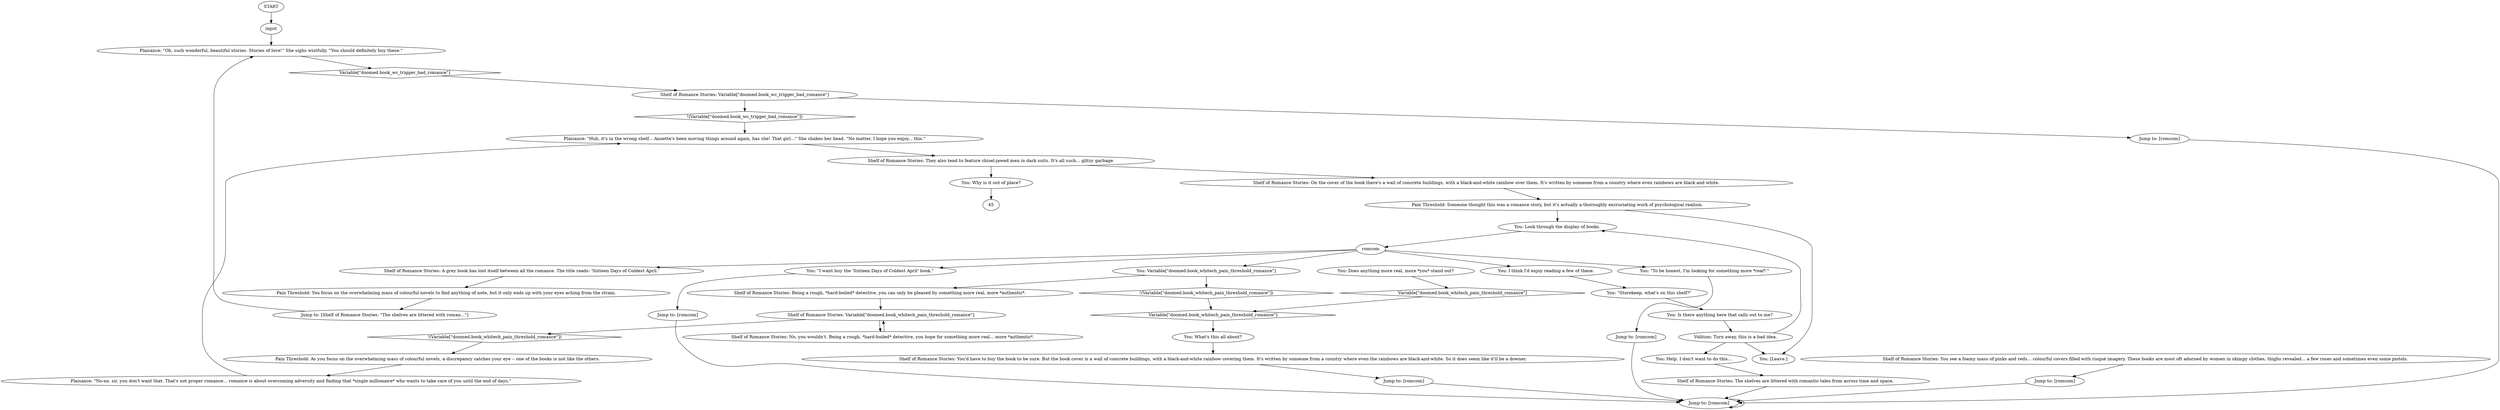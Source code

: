 # BOOKSTORE / ROMANCE
# Shelf of romance books.
# ==================================================
digraph G {
	  0 [label="START"];
	  1 [label="input"];
	  2 [label="Shelf of Romance Stories: You'd have to buy the book to be sure. But the book cover is a wall of concrete buildings, with a black-and-white rainbow covering them. It's written by someone from a country where even the rainbows are black-and-white. So it does seem like it'll be a downer."];
	  3 [label="Jump to: [romcom]"];
	  4 [label="You: Does anything more real, more *you* stand out?"];
	  5 [label="You: Variable[\"doomed.book_whitech_pain_threshold_romance\"]"];
	  6 [label="Variable[\"doomed.book_whitech_pain_threshold_romance\"]", shape=diamond];
	  7 [label="!(Variable[\"doomed.book_whitech_pain_threshold_romance\"])", shape=diamond];
	  8 [label="Shelf of Romance Stories: Being a rough, *hard-boiled* detective, you can only be pleased by something more real, more *authentic*."];
	  9 [label="Volition: Turn away, this is a bad idea."];
	  10 [label="Pain Threshold: You focus on the overwhelming mass of colourful novels to find anything of note, but it only ends up with your eyes aching from the strain."];
	  11 [label="Pain Threshold: As you focus on the overwhelming mass of colourful novels, a discrepancy catches your eye -- one of the books is not like the others."];
	  12 [label="You: What's this all about?"];
	  13 [label="You: [Leave.]"];
	  14 [label="You: \"I want buy the 'Sixteen Days of Coldest April' book.\""];
	  15 [label="You: I think I'd enjoy reading a few of these."];
	  16 [label="Shelf of Romance Stories: On the cover of the book there's a wall of concrete buildings, with a black-and-white rainbow over them. It's written by someone from a country where even rainbows are black and white."];
	  17 [label="Shelf of Romance Stories: You see a foamy mass of pinks and reds... colourful covers filled with risqué imagery. These books are most oft adorned by women in skimpy clothes, thighs revealed... a few roses and sometimes even some pistols."];
	  18 [label="romcom"];
	  19 [label="Jump to: [romcom]"];
	  20 [label="Plaisance: \"Huh, it's in the wrong shelf... Annette's been moving things around again, has she! That girl...\" She shakes her head. \"No matter, I hope you enjoy... this.\""];
	  21 [label="Jump to: [romcom]"];
	  22 [label="Shelf of Romance Stories: Variable[\"doomed.book_whitech_pain_threshold_romance\"]"];
	  23 [label="Variable[\"doomed.book_whitech_pain_threshold_romance\"]", shape=diamond];
	  24 [label="!(Variable[\"doomed.book_whitech_pain_threshold_romance\"])", shape=diamond];
	  25 [label="Shelf of Romance Stories: No, you wouldn't. Being a rough, *hard-boiled* detective, you hope for something more real... more *authentic*."];
	  26 [label="You: \"Storekeep, what's on this shelf?\""];
	  27 [label="You: \"To be honest, I'm looking for something more *real*.\""];
	  28 [label="Shelf of Romance Stories: Variable[\"doomed.book_wc_trigger_bad_romance\"]"];
	  29 [label="Variable[\"doomed.book_wc_trigger_bad_romance\"]", shape=diamond];
	  30 [label="!(Variable[\"doomed.book_wc_trigger_bad_romance\"])", shape=diamond];
	  31 [label="Jump to: [romcom]"];
	  32 [label="Shelf of Romance Stories: They also tend to feature chisel-jawed men in dark suits. It's all such... glitzy garbage."];
	  33 [label="Jump to: [romcom]"];
	  34 [label="Jump to: [Shelf of Romance Stories: \"The shelves are littered with roman...\"]"];
	  35 [label="Shelf of Romance Stories: The shelves are littered with romantic tales from across time and space."];
	  36 [label="Plaisance: \"Oh, such wonderful, beautiful stories. Stories of love!\" She sighs wistfully. \"You should definitely buy these.\""];
	  37 [label="You: Is there anything here that calls out to me?"];
	  38 [label="You: Why is it out of place?"];
	  39 [label="You: Help, I don't want to do this..."];
	  40 [label="You: Look through the display of books."];
	  41 [label="Shelf of Romance Stories: A grey book has lost itself between all the romance. The title reads: 'Sixteen Days of Coldest April.'"];
	  42 [label="Plaisance: \"No-no, sir, you don't want that. That's not proper romance... romance is about overcoming adversity and finding that *single millionaire* who wants to take care of you until the end of days.\""];
	  43 [label="Jump to: [romcom]"];
	  44 [label="Pain Threshold: Someone thought this was a romance story, but it's actually a thoroughly excruciating work of psychological realism."];
	  0 -> 1
	  1 -> 36
	  2 -> 3
	  3 -> 19
	  4 -> 6
	  5 -> 8
	  5 -> 7
	  6 -> 23
	  7 -> 23
	  8 -> 22
	  9 -> 40
	  9 -> 13
	  9 -> 39
	  10 -> 34
	  11 -> 42
	  12 -> 2
	  14 -> 21
	  15 -> 26
	  16 -> 44
	  17 -> 33
	  18 -> 5
	  18 -> 41
	  18 -> 14
	  18 -> 15
	  18 -> 27
	  19 -> 19
	  20 -> 32
	  21 -> 19
	  22 -> 24
	  22 -> 25
	  23 -> 12
	  24 -> 11
	  25 -> 22
	  26 -> 37
	  27 -> 43
	  28 -> 30
	  28 -> 31
	  29 -> 28
	  30 -> 20
	  31 -> 19
	  32 -> 16
	  32 -> 38
	  33 -> 19
	  34 -> 36
	  35 -> 19
	  36 -> 29
	  37 -> 9
	  38 -> 45
	  39 -> 35
	  40 -> 18
	  41 -> 10
	  42 -> 20
	  43 -> 19
	  44 -> 40
	  44 -> 13
}

